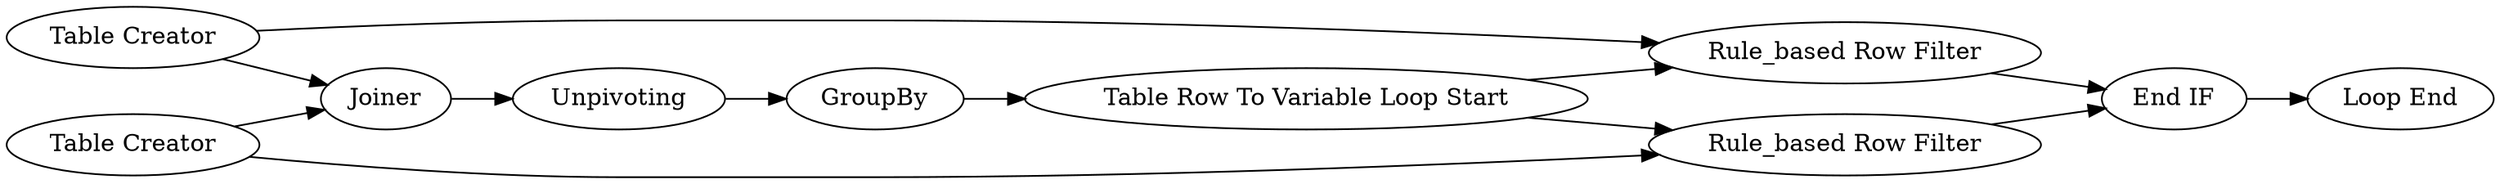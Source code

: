 digraph {
	1 [label="Table Creator"]
	3 [label="Table Creator"]
	4 [label=Joiner]
	5 [label=Unpivoting]
	6 [label=GroupBy]
	7 [label="Table Row To Variable Loop Start"]
	8 [label="Rule_based Row Filter"]
	9 [label="Rule_based Row Filter"]
	10 [label="End IF"]
	11 [label="Loop End"]
	1 -> 4
	1 -> 8
	3 -> 4
	3 -> 9
	4 -> 5
	5 -> 6
	6 -> 7
	7 -> 9
	7 -> 8
	8 -> 10
	9 -> 10
	10 -> 11
	rankdir=LR
}
